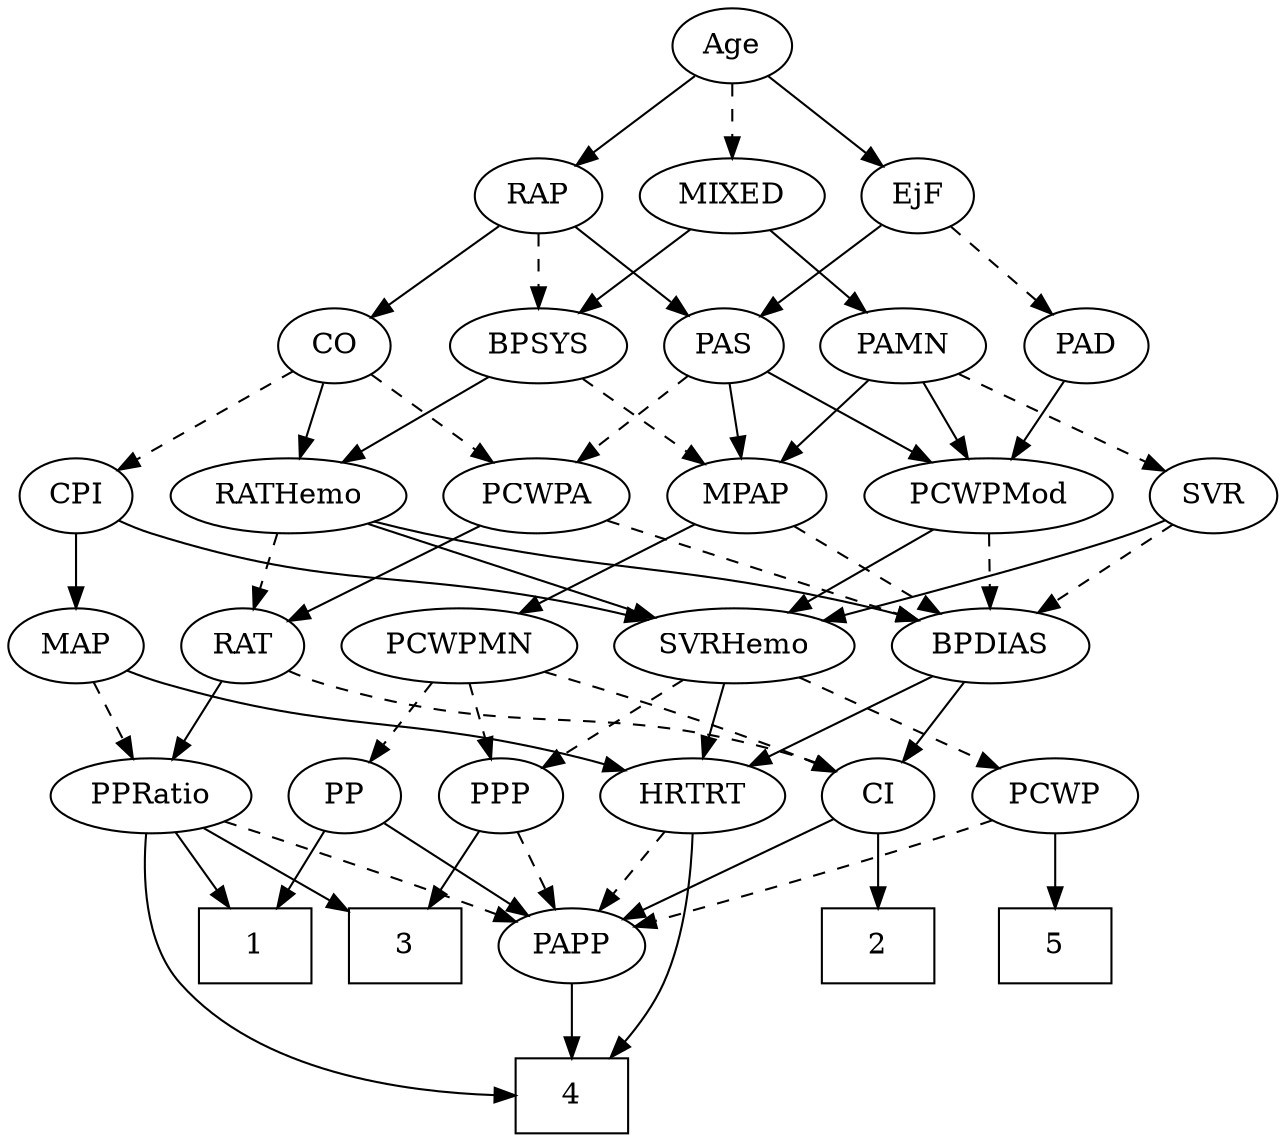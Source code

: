 strict digraph {
	graph [bb="0,0,555.54,540"];
	node [label="\N"];
	1	[height=0.5,
		pos="471.95,90",
		shape=box,
		width=0.75];
	2	[height=0.5,
		pos="399.95,90",
		shape=box,
		width=0.75];
	3	[height=0.5,
		pos="327.95,90",
		shape=box,
		width=0.75];
	4	[height=0.5,
		pos="250.95,18",
		shape=box,
		width=0.75];
	5	[height=0.5,
		pos="97.948,90",
		shape=box,
		width=0.75];
	Age	[height=0.5,
		pos="237.95,522",
		width=0.75];
	EjF	[height=0.5,
		pos="237.95,450",
		width=0.75];
	Age -> EjF	[pos="e,237.95,468.1 237.95,503.7 237.95,495.98 237.95,486.71 237.95,478.11",
		style=solid];
	RAP	[height=0.5,
		pos="315.95,450",
		width=0.77632];
	Age -> RAP	[pos="e,300.3,465.04 253.36,507.17 264.61,497.07 280.05,483.21 292.79,471.79",
		style=solid];
	MIXED	[height=0.5,
		pos="152.95,450",
		width=1.1193];
	Age -> MIXED	[pos="e,171.35,466.16 221.56,507.5 209.54,497.61 192.98,483.96 179.13,472.56",
		style=dashed];
	PAD	[height=0.5,
		pos="163.95,378",
		width=0.79437];
	EjF -> PAD	[pos="e,179.15,393.38 222.97,434.83 212.51,424.94 198.35,411.55 186.53,400.36",
		style=dashed];
	PAS	[height=0.5,
		pos="237.95,378",
		width=0.75];
	EjF -> PAS	[pos="e,237.95,396.1 237.95,431.7 237.95,423.98 237.95,414.71 237.95,406.11",
		style=solid];
	BPSYS	[height=0.5,
		pos="320.95,378",
		width=1.0471];
	RAP -> BPSYS	[pos="e,319.73,396.1 317.18,431.7 317.73,423.98 318.4,414.71 319.01,406.11",
		style=dashed];
	CO	[height=0.5,
		pos="418.95,378",
		width=0.75];
	RAP -> CO	[pos="e,400.52,391.52 334.84,436.16 350.91,425.24 374.18,409.43 392.17,397.2",
		style=solid];
	RAP -> PAS	[pos="e,253.44,392.91 300.16,434.83 288.88,424.71 273.53,410.93 260.9,399.59",
		style=solid];
	MIXED -> BPSYS	[pos="e,293.43,390.47 181.45,437.13 209.66,425.37 253,407.31 283.87,394.45",
		style=solid];
	PAMN	[height=0.5,
		pos="80.948,378",
		width=1.011];
	MIXED -> PAMN	[pos="e,96.882,394.49 136.97,433.46 127.37,424.13 114.98,412.09 104.3,401.7",
		style=solid];
	MPAP	[height=0.5,
		pos="230.95,306",
		width=0.97491];
	PCWPMN	[height=0.5,
		pos="338.95,234",
		width=1.3902];
	MPAP -> PCWPMN	[pos="e,315.56,250.16 251.77,291.5 267.47,281.33 289.27,267.2 307.15,255.61",
		style=solid];
	BPDIAS	[height=0.5,
		pos="228.95,234",
		width=1.1735];
	MPAP -> BPDIAS	[pos="e,229.44,252.1 230.45,287.7 230.23,279.98 229.97,270.71 229.72,262.11",
		style=dashed];
	BPSYS -> MPAP	[pos="e,249.39,321.35 301.86,362.15 288.92,352.09 271.64,338.65 257.38,327.56",
		style=dashed];
	RATHemo	[height=0.5,
		pos="332.95,306",
		width=1.3721];
	BPSYS -> RATHemo	[pos="e,330.02,324.1 323.91,359.7 325.24,351.98 326.83,342.71 328.3,334.11",
		style=solid];
	PCWPMod	[height=0.5,
		pos="125.95,306",
		width=1.4443];
	PAD -> PCWPMod	[pos="e,135.24,324.12 155.13,360.76 150.66,352.53 145.12,342.32 140.07,333.02",
		style=solid];
	CO -> RATHemo	[pos="e,352.18,322.65 402.37,363.5 390.37,353.74 373.9,340.33 360.01,329.02",
		style=solid];
	CPI	[height=0.5,
		pos="426.95,306",
		width=0.75];
	CO -> CPI	[pos="e,424.99,324.1 420.93,359.7 421.81,351.98 422.87,342.71 423.85,334.11",
		style=dashed];
	PCWPA	[height=0.5,
		pos="513.95,306",
		width=1.1555];
	CO -> PCWPA	[pos="e,493.67,321.94 436.37,364.16 450.02,354.1 469.3,339.9 485.22,328.17",
		style=dashed];
	PAS -> MPAP	[pos="e,232.66,324.1 236.22,359.7 235.45,351.98 234.52,342.71 233.66,334.11",
		style=solid];
	PAS -> PCWPMod	[pos="e,150.13,322.11 218.95,365.13 202.5,354.84 178.33,339.74 158.76,327.5",
		style=solid];
	PAS -> PCWPA	[pos="e,482.86,318.1 258.52,366.19 263.48,363.9 268.82,361.67 273.95,360 355.26,333.53 380.2,345.57 462.95,324 466.3,323.13 469.75,322.15 \
473.21,321.11",
		style=dashed];
	PAMN -> MPAP	[pos="e,205.88,318.7 106.39,365.13 131.22,353.54 169.15,335.84 196.63,323.01",
		style=solid];
	SVR	[height=0.5,
		pos="27.948,306",
		width=0.77632];
	PAMN -> SVR	[pos="e,39.809,322.67 68.655,360.76 61.938,351.89 53.492,340.74 46.037,330.89",
		style=dashed];
	PAMN -> PCWPMod	[pos="e,115.05,323.96 91.612,360.41 96.969,352.08 103.58,341.8 109.56,332.49",
		style=solid];
	RAT	[height=0.5,
		pos="513.95,234",
		width=0.75827];
	RATHemo -> RAT	[pos="e,492.77,245.39 367.86,293.24 397.45,283.03 440.85,267.5 477.95,252 479.77,251.24 481.62,250.44 483.49,249.62",
		style=dashed];
	SVRHemo	[height=0.5,
		pos="118.95,234",
		width=1.3902];
	RATHemo -> SVRHemo	[pos="e,154.88,246.75 297.13,293.28 260.71,281.37 204.16,262.87 164.56,249.92",
		style=solid];
	RATHemo -> BPDIAS	[pos="e,250.76,249.68 310.38,289.81 295.46,279.77 275.72,266.48 259.41,255.5",
		style=solid];
	CPI -> SVRHemo	[pos="e,155.6,246.26 406.4,294.12 401.44,291.82 396.09,289.62 390.95,288 299.35,259.23 271.56,273.33 177.95,252 173.86,251.07 169.63,250.02 \
165.4,248.91",
		style=solid];
	MAP	[height=0.5,
		pos="437.95,234",
		width=0.84854];
	CPI -> MAP	[pos="e,435.23,252.28 429.61,288.05 430.82,280.35 432.29,271.03 433.65,262.36",
		style=solid];
	PPRatio	[height=0.5,
		pos="504.95,162",
		width=1.1013];
	RAT -> PPRatio	[pos="e,507.17,180.28 511.77,216.05 510.78,208.35 509.58,199.03 508.47,190.36",
		style=solid];
	CI	[height=0.5,
		pos="347.95,162",
		width=0.75];
	RAT -> CI	[pos="e,369.15,173.34 492.37,222.49 487.64,220.28 482.65,218.01 477.95,216 436.8,198.44 425.09,197.56 383.95,180 382.14,179.23 380.28,\
178.41 378.42,177.58",
		style=dashed];
	SVR -> SVRHemo	[pos="e,98.596,250.65 45.493,291.5 58.186,281.74 75.619,268.33 90.315,257.02",
		style=solid];
	SVR -> BPDIAS	[pos="e,196.87,245.77 49.67,294.48 54.641,292.23 59.938,289.94 64.948,288 114.1,268.96 127.83,268.33 177.95,252 181.01,251 184.17,249.96 \
187.35,248.92",
		style=dashed];
	PCWPMod -> SVRHemo	[pos="e,120.66,252.1 124.22,287.7 123.45,279.98 122.52,270.71 121.66,262.11",
		style=solid];
	PCWPMod -> BPDIAS	[pos="e,207.45,249.61 148.55,289.64 163.34,279.59 182.83,266.34 198.92,255.41",
		style=dashed];
	PCWPA -> RAT	[pos="e,513.95,252.1 513.95,287.7 513.95,279.98 513.95,270.71 513.95,262.11",
		style=solid];
	PCWPA -> BPDIAS	[pos="e,260.32,246.15 482.85,293.93 476.32,291.81 469.44,289.71 462.95,288 382.8,266.85 360.1,273.15 279.95,252 276.74,251.15 273.45,250.22 \
270.15,249.23",
		style=dashed];
	PP	[height=0.5,
		pos="419.95,162",
		width=0.75];
	PCWPMN -> PP	[pos="e,404.1,176.7 357.33,217.12 368.89,207.12 383.92,194.13 396.36,183.38",
		style=dashed];
	PPP	[height=0.5,
		pos="275.95,162",
		width=0.75];
	PCWPMN -> PPP	[pos="e,289.19,177.72 324.34,216.76 315.88,207.37 305.11,195.41 295.89,185.15",
		style=dashed];
	PCWPMN -> CI	[pos="e,345.75,180.1 341.17,215.7 342.16,207.98 343.36,198.71 344.46,190.11",
		style=dashed];
	SVRHemo -> PPP	[pos="e,254.67,173.17 149.89,219.73 174.4,209.16 209.47,193.87 239.95,180 241.74,179.18 243.58,178.34 245.43,177.48",
		style=dashed];
	PCWP	[height=0.5,
		pos="97.948,162",
		width=0.97491];
	SVRHemo -> PCWP	[pos="e,103.13,180.28 113.86,216.05 111.53,208.26 108.69,198.82 106.07,190.08",
		style=dashed];
	HRTRT	[height=0.5,
		pos="190.95,162",
		width=1.1013];
	SVRHemo -> HRTRT	[pos="e,174.83,178.67 135.65,216.76 145.14,207.53 157.18,195.83 167.59,185.7",
		style=solid];
	BPDIAS -> CI	[pos="e,328.14,174.65 252.74,219 271.92,207.72 298.94,191.83 319.3,179.85",
		style=solid];
	BPDIAS -> HRTRT	[pos="e,200.15,179.96 219.94,216.41 215.46,208.16 209.95,198.01 204.94,188.78",
		style=solid];
	MAP -> PPRatio	[pos="e,489.51,179.13 452.49,217.81 461.2,208.71 472.46,196.95 482.31,186.65",
		style=dashed];
	MAP -> HRTRT	[pos="e,220.84,173.96 414.52,222.22 409.15,219.98 403.4,217.77 397.95,216 329.42,193.83 309.18,199.83 239.95,180 236.83,179.11 233.62,\
178.13 230.41,177.11",
		style=solid];
	PP -> 1	[pos="e,458.98,108.46 431.49,145.46 437.78,136.99 445.74,126.29 452.92,116.61",
		style=solid];
	PAPP	[height=0.5,
		pos="250.95,90",
		width=0.88464];
	PP -> PAPP	[pos="e,276.07,101.51 398.74,150.69 393.9,148.42 388.77,146.08 383.95,144 343.63,126.62 332.67,124.41 291.95,108 289.86,107.16 287.71,\
106.29 285.54,105.4",
		style=solid];
	PPP -> 3	[pos="e,314.98,108.46 287.49,145.46 293.78,136.99 301.74,126.29 308.92,116.61",
		style=solid];
	PPP -> PAPP	[pos="e,257,107.96 270.02,144.41 267.17,136.42 263.68,126.64 260.46,117.64",
		style=dashed];
	PPRatio -> 1	[pos="e,480.09,108.28 496.96,144.05 493.2,136.09 488.64,126.41 484.44,117.51",
		style=solid];
	PPRatio -> 3	[pos="e,354.97,104.05 474.41,150.34 447.57,140.78 407.31,126.03 364.21,107.95",
		style=solid];
	PPRatio -> 4	[pos="e,278.33,20.429 511.47,144.17 517.86,124.55 524.45,92.255 507.95,72 480.69,38.545 353.02,25.58 288.49,21.1",
		style=solid];
	PPRatio -> PAPP	[pos="e,275.4,101.97 475.07,150.01 468.79,147.88 462.19,145.76 455.95,144 384.13,123.73 363.14,130.38 291.95,108 289.65,107.28 287.31,\
106.48 284.96,105.63",
		style=dashed];
	PCWP -> 5	[pos="e,97.948,108.1 97.948,143.7 97.948,135.98 97.948,126.71 97.948,118.11",
		style=solid];
	PCWP -> PAPP	[pos="e,226.91,102 123.21,149.44 149.06,137.61 189.36,119.18 217.77,106.18",
		style=dashed];
	CI -> 2	[pos="e,386.98,108.46 359.49,145.46 365.78,136.99 373.74,126.29 380.92,116.61",
		style=solid];
	CI -> PAPP	[pos="e,269.95,104.71 330.16,148.16 315.62,137.67 294.85,122.68 278.22,110.68",
		style=solid];
	PAPP -> 4	[pos="e,250.95,36.104 250.95,71.697 250.95,63.983 250.95,54.712 250.95,46.112",
		style=solid];
	HRTRT -> 4	[pos="e,234.33,36.305 192.32,143.89 194.31,125.42 199.04,95.505 209.95,72 214.5,62.186 221.16,52.508 227.79,44.162",
		style=solid];
	HRTRT -> PAPP	[pos="e,237.52,106.67 204.86,144.76 212.62,135.71 222.42,124.29 230.98,114.3",
		style=dashed];
}
